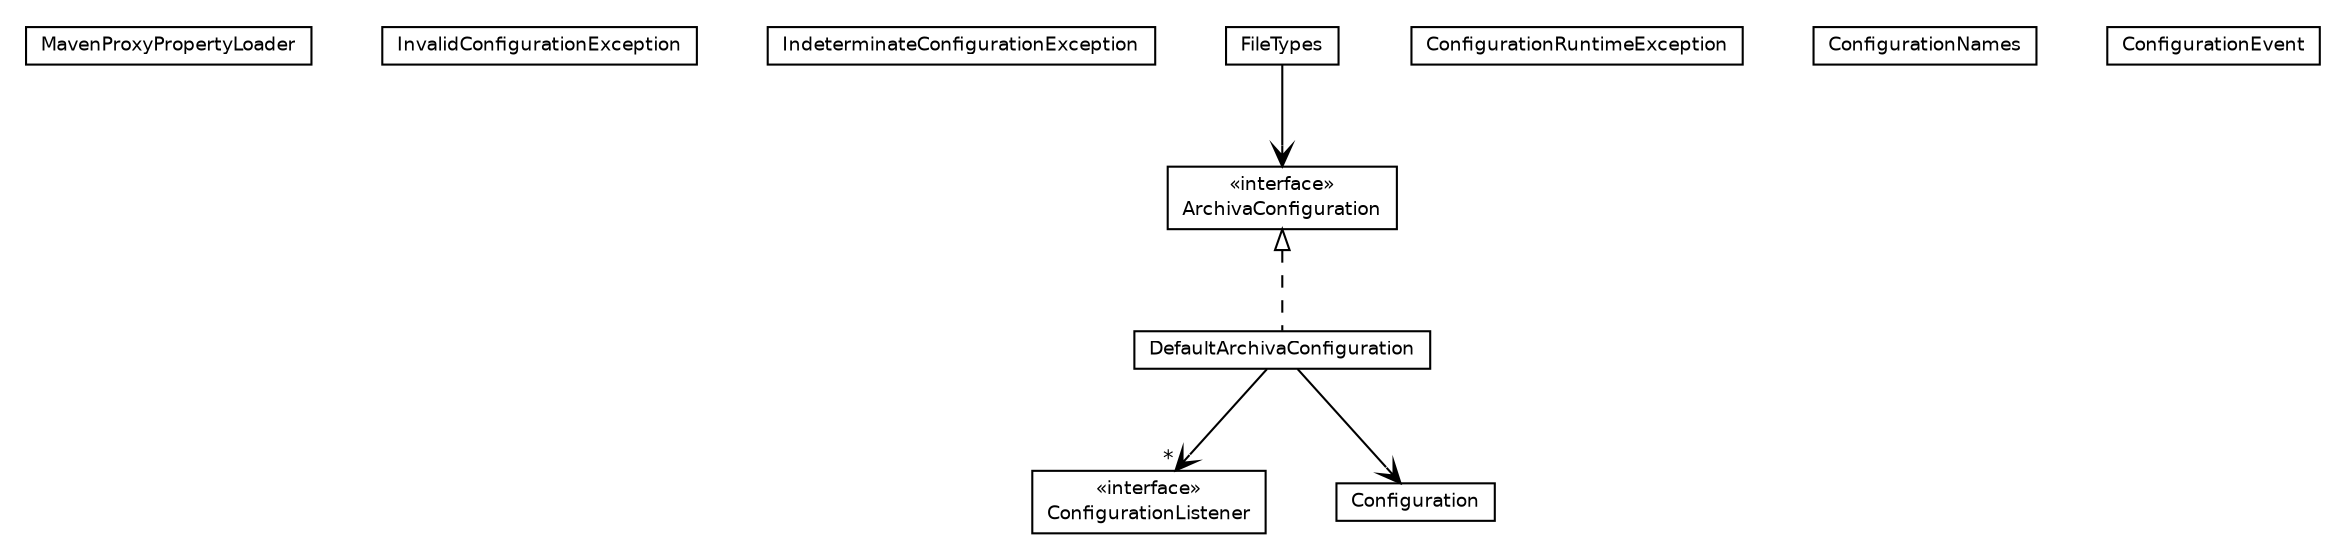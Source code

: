 #!/usr/local/bin/dot
#
# Class diagram 
# Generated by UmlGraph version 4.6 (http://www.spinellis.gr/sw/umlgraph)
#

digraph G {
	edge [fontname="Helvetica",fontsize=10,labelfontname="Helvetica",labelfontsize=10];
	node [fontname="Helvetica",fontsize=10,shape=plaintext];
	// org.apache.maven.archiva.configuration.MavenProxyPropertyLoader
	c1908 [label=<<table border="0" cellborder="1" cellspacing="0" cellpadding="2" port="p" href="./MavenProxyPropertyLoader.html">
		<tr><td><table border="0" cellspacing="0" cellpadding="1">
			<tr><td> MavenProxyPropertyLoader </td></tr>
		</table></td></tr>
		</table>>, fontname="Helvetica", fontcolor="black", fontsize=9.0];
	// org.apache.maven.archiva.configuration.InvalidConfigurationException
	c1909 [label=<<table border="0" cellborder="1" cellspacing="0" cellpadding="2" port="p" href="./InvalidConfigurationException.html">
		<tr><td><table border="0" cellspacing="0" cellpadding="1">
			<tr><td> InvalidConfigurationException </td></tr>
		</table></td></tr>
		</table>>, fontname="Helvetica", fontcolor="black", fontsize=9.0];
	// org.apache.maven.archiva.configuration.IndeterminateConfigurationException
	c1910 [label=<<table border="0" cellborder="1" cellspacing="0" cellpadding="2" port="p" href="./IndeterminateConfigurationException.html">
		<tr><td><table border="0" cellspacing="0" cellpadding="1">
			<tr><td> IndeterminateConfigurationException </td></tr>
		</table></td></tr>
		</table>>, fontname="Helvetica", fontcolor="black", fontsize=9.0];
	// org.apache.maven.archiva.configuration.FileTypes
	c1911 [label=<<table border="0" cellborder="1" cellspacing="0" cellpadding="2" port="p" href="./FileTypes.html">
		<tr><td><table border="0" cellspacing="0" cellpadding="1">
			<tr><td> FileTypes </td></tr>
		</table></td></tr>
		</table>>, fontname="Helvetica", fontcolor="black", fontsize=9.0];
	// org.apache.maven.archiva.configuration.DefaultArchivaConfiguration
	c1912 [label=<<table border="0" cellborder="1" cellspacing="0" cellpadding="2" port="p" href="./DefaultArchivaConfiguration.html">
		<tr><td><table border="0" cellspacing="0" cellpadding="1">
			<tr><td> DefaultArchivaConfiguration </td></tr>
		</table></td></tr>
		</table>>, fontname="Helvetica", fontcolor="black", fontsize=9.0];
	// org.apache.maven.archiva.configuration.ConfigurationRuntimeException
	c1913 [label=<<table border="0" cellborder="1" cellspacing="0" cellpadding="2" port="p" href="./ConfigurationRuntimeException.html">
		<tr><td><table border="0" cellspacing="0" cellpadding="1">
			<tr><td> ConfigurationRuntimeException </td></tr>
		</table></td></tr>
		</table>>, fontname="Helvetica", fontcolor="black", fontsize=9.0];
	// org.apache.maven.archiva.configuration.ConfigurationNames
	c1914 [label=<<table border="0" cellborder="1" cellspacing="0" cellpadding="2" port="p" href="./ConfigurationNames.html">
		<tr><td><table border="0" cellspacing="0" cellpadding="1">
			<tr><td> ConfigurationNames </td></tr>
		</table></td></tr>
		</table>>, fontname="Helvetica", fontcolor="black", fontsize=9.0];
	// org.apache.maven.archiva.configuration.ConfigurationListener
	c1915 [label=<<table border="0" cellborder="1" cellspacing="0" cellpadding="2" port="p" href="./ConfigurationListener.html">
		<tr><td><table border="0" cellspacing="0" cellpadding="1">
			<tr><td> &laquo;interface&raquo; </td></tr>
			<tr><td> ConfigurationListener </td></tr>
		</table></td></tr>
		</table>>, fontname="Helvetica", fontcolor="black", fontsize=9.0];
	// org.apache.maven.archiva.configuration.ConfigurationEvent
	c1916 [label=<<table border="0" cellborder="1" cellspacing="0" cellpadding="2" port="p" href="./ConfigurationEvent.html">
		<tr><td><table border="0" cellspacing="0" cellpadding="1">
			<tr><td> ConfigurationEvent </td></tr>
		</table></td></tr>
		</table>>, fontname="Helvetica", fontcolor="black", fontsize=9.0];
	// org.apache.maven.archiva.configuration.ArchivaConfiguration
	c1917 [label=<<table border="0" cellborder="1" cellspacing="0" cellpadding="2" port="p" href="./ArchivaConfiguration.html">
		<tr><td><table border="0" cellspacing="0" cellpadding="1">
			<tr><td> &laquo;interface&raquo; </td></tr>
			<tr><td> ArchivaConfiguration </td></tr>
		</table></td></tr>
		</table>>, fontname="Helvetica", fontcolor="black", fontsize=9.0];
	//org.apache.maven.archiva.configuration.DefaultArchivaConfiguration implements org.apache.maven.archiva.configuration.ArchivaConfiguration
	c1917:p -> c1912:p [dir=back,arrowtail=empty,style=dashed];
	// org.apache.maven.archiva.configuration.FileTypes NAVASSOC org.apache.maven.archiva.configuration.ArchivaConfiguration
	c1911:p -> c1917:p [taillabel="", label="", headlabel="", fontname="Helvetica", fontcolor="black", fontsize=10.0, color="black", arrowhead=open];
	// org.apache.maven.archiva.configuration.DefaultArchivaConfiguration NAVASSOC org.apache.maven.archiva.configuration.Configuration
	c1912:p -> c2256:p [taillabel="", label="", headlabel="", fontname="Helvetica", fontcolor="black", fontsize=10.0, color="black", arrowhead=open];
	// org.apache.maven.archiva.configuration.DefaultArchivaConfiguration NAVASSOC org.apache.maven.archiva.configuration.ConfigurationListener
	c1912:p -> c1915:p [taillabel="", label="", headlabel="*", fontname="Helvetica", fontcolor="black", fontsize=10.0, color="black", arrowhead=open];
	// org.apache.maven.archiva.configuration.Configuration
	c2256 [label=<<table border="0" cellborder="1" cellspacing="0" cellpadding="2" port="p" href="http://java.sun.com/j2se/1.4.2/docs/api/org/apache/maven/archiva/configuration/Configuration.html">
		<tr><td><table border="0" cellspacing="0" cellpadding="1">
			<tr><td> Configuration </td></tr>
		</table></td></tr>
		</table>>, fontname="Helvetica", fontcolor="black", fontsize=9.0];
}

